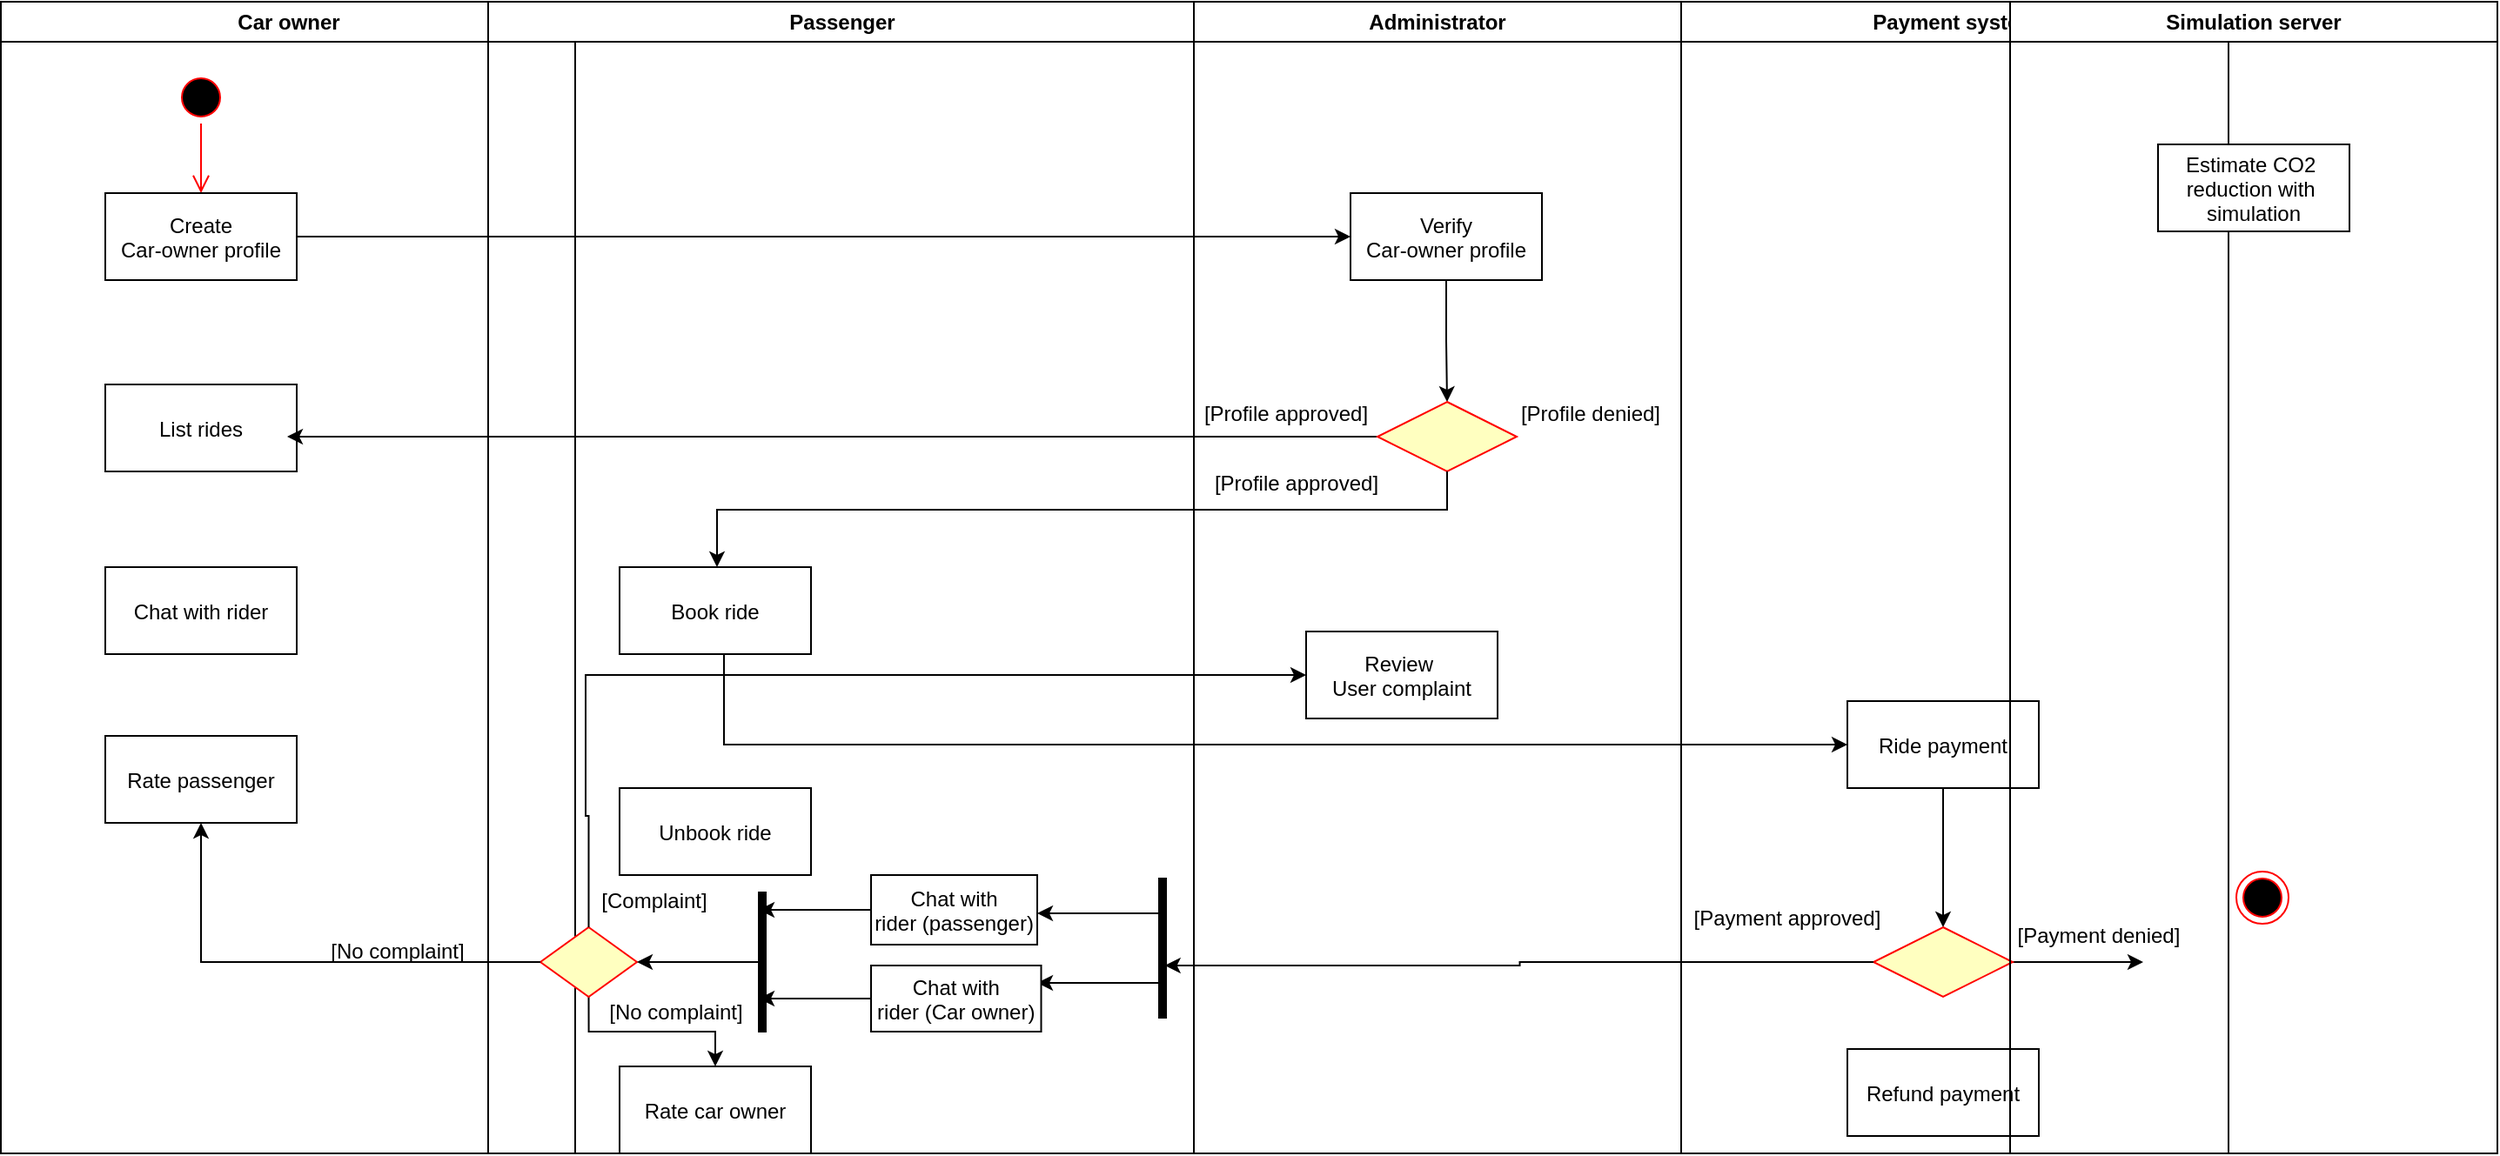 <mxfile version="24.7.14">
  <diagram name="Page-1" id="e7e014a7-5840-1c2e-5031-d8a46d1fe8dd">
    <mxGraphModel dx="786" dy="475" grid="1" gridSize="10" guides="1" tooltips="1" connect="1" arrows="1" fold="1" page="1" pageScale="1" pageWidth="1169" pageHeight="826" background="none" math="0" shadow="0">
      <root>
        <mxCell id="0" />
        <mxCell id="1" parent="0" />
        <mxCell id="2" value="Car owner" style="swimlane;whiteSpace=wrap" parent="1" vertex="1">
          <mxGeometry x="164.5" y="128" width="330" height="662" as="geometry" />
        </mxCell>
        <mxCell id="5" value="" style="ellipse;shape=startState;fillColor=#000000;strokeColor=#ff0000;" parent="2" vertex="1">
          <mxGeometry x="100" y="40" width="30" height="30" as="geometry" />
        </mxCell>
        <mxCell id="6" value="" style="edgeStyle=elbowEdgeStyle;elbow=horizontal;verticalAlign=bottom;endArrow=open;endSize=8;strokeColor=#FF0000;endFill=1;rounded=0" parent="2" source="5" target="7" edge="1">
          <mxGeometry x="100" y="40" as="geometry">
            <mxPoint x="115" y="110" as="targetPoint" />
          </mxGeometry>
        </mxCell>
        <mxCell id="7" value="Create&#xa;Car-owner profile" style="" parent="2" vertex="1">
          <mxGeometry x="60" y="110" width="110" height="50" as="geometry" />
        </mxCell>
        <mxCell id="8" value="List rides" style="" parent="2" vertex="1">
          <mxGeometry x="60" y="220" width="110" height="50" as="geometry" />
        </mxCell>
        <mxCell id="10" value="Chat with rider" style="" parent="2" vertex="1">
          <mxGeometry x="60" y="325" width="110" height="50" as="geometry" />
        </mxCell>
        <mxCell id="pMBLiP_Nho2F4OluPu5k-53" value="Rate passenger" style="" parent="2" vertex="1">
          <mxGeometry x="60" y="422" width="110" height="50" as="geometry" />
        </mxCell>
        <mxCell id="pMBLiP_Nho2F4OluPu5k-58" style="edgeStyle=orthogonalEdgeStyle;rounded=0;orthogonalLoop=1;jettySize=auto;html=1;entryX=0.868;entryY=0.6;entryDx=0;entryDy=0;entryPerimeter=0;exitX=0;exitY=0.5;exitDx=0;exitDy=0;" parent="2" edge="1" source="21">
          <mxGeometry relative="1" as="geometry">
            <mxPoint x="674.52" y="250" as="sourcePoint" />
            <mxPoint x="164.5" y="250" as="targetPoint" />
          </mxGeometry>
        </mxCell>
        <mxCell id="kzkmn17KLLuDVO7qfpu3-67" value="[No complaint]" style="text;html=1;align=center;verticalAlign=middle;whiteSpace=wrap;rounded=0;" vertex="1" parent="2">
          <mxGeometry x="175.5" y="532" width="104.5" height="28" as="geometry" />
        </mxCell>
        <mxCell id="3" value="Passenger" style="swimlane;whiteSpace=wrap;startSize=23;" parent="1" vertex="1">
          <mxGeometry x="444.5" y="128" width="405.5" height="662" as="geometry" />
        </mxCell>
        <mxCell id="pMBLiP_Nho2F4OluPu5k-71" style="edgeStyle=elbowEdgeStyle;rounded=0;orthogonalLoop=1;jettySize=auto;html=1;entryX=0;entryY=0.5;entryDx=0;entryDy=0;" parent="3" target="pMBLiP_Nho2F4OluPu5k-73" edge="1">
          <mxGeometry relative="1" as="geometry">
            <mxPoint x="595.5" y="427" as="targetPoint" />
            <mxPoint x="135.5" y="375" as="sourcePoint" />
            <Array as="points">
              <mxPoint x="135.5" y="412" />
            </Array>
          </mxGeometry>
        </mxCell>
        <mxCell id="30" value="Book ride" style="" parent="3" vertex="1">
          <mxGeometry x="75.5" y="325" width="110" height="50" as="geometry" />
        </mxCell>
        <mxCell id="pMBLiP_Nho2F4OluPu5k-68" value="Unbook ride" style="" parent="3" vertex="1">
          <mxGeometry x="75.5" y="452" width="110" height="50" as="geometry" />
        </mxCell>
        <mxCell id="pMBLiP_Nho2F4OluPu5k-70" value="Rate car owner" style="" parent="3" vertex="1">
          <mxGeometry x="75.5" y="612" width="110" height="50" as="geometry" />
        </mxCell>
        <mxCell id="kzkmn17KLLuDVO7qfpu3-65" style="edgeStyle=orthogonalEdgeStyle;rounded=0;orthogonalLoop=1;jettySize=auto;html=1;exitX=0.5;exitY=1;exitDx=0;exitDy=0;entryX=0.5;entryY=0;entryDx=0;entryDy=0;" edge="1" parent="3" source="kzkmn17KLLuDVO7qfpu3-62" target="pMBLiP_Nho2F4OluPu5k-70">
          <mxGeometry relative="1" as="geometry">
            <mxPoint x="57.5" y="602" as="targetPoint" />
          </mxGeometry>
        </mxCell>
        <mxCell id="kzkmn17KLLuDVO7qfpu3-62" value="" style="rhombus;fillColor=#ffffc0;strokeColor=#ff0000;" vertex="1" parent="3">
          <mxGeometry x="30" y="532" width="55.5" height="40" as="geometry" />
        </mxCell>
        <mxCell id="kzkmn17KLLuDVO7qfpu3-44" style="edgeStyle=orthogonalEdgeStyle;rounded=0;orthogonalLoop=1;jettySize=auto;html=1;" edge="1" parent="3">
          <mxGeometry relative="1" as="geometry">
            <mxPoint x="315.5" y="564" as="targetPoint" />
            <mxPoint x="386" y="564" as="sourcePoint" />
            <Array as="points">
              <mxPoint x="315.5" y="564" />
              <mxPoint x="315.5" y="564" />
            </Array>
          </mxGeometry>
        </mxCell>
        <mxCell id="kzkmn17KLLuDVO7qfpu3-45" style="edgeStyle=orthogonalEdgeStyle;rounded=0;orthogonalLoop=1;jettySize=auto;html=1;" edge="1" parent="3">
          <mxGeometry relative="1" as="geometry">
            <mxPoint x="315.5" y="524" as="targetPoint" />
            <mxPoint x="386" y="524" as="sourcePoint" />
          </mxGeometry>
        </mxCell>
        <mxCell id="kzkmn17KLLuDVO7qfpu3-52" style="edgeStyle=orthogonalEdgeStyle;rounded=0;orthogonalLoop=1;jettySize=auto;html=1;" edge="1" parent="3" source="kzkmn17KLLuDVO7qfpu3-46">
          <mxGeometry relative="1" as="geometry">
            <mxPoint x="155.5" y="522" as="targetPoint" />
          </mxGeometry>
        </mxCell>
        <mxCell id="kzkmn17KLLuDVO7qfpu3-46" value="Chat with&#xa;rider (passenger)" style="" vertex="1" parent="3">
          <mxGeometry x="220" y="502" width="95.5" height="40" as="geometry" />
        </mxCell>
        <mxCell id="kzkmn17KLLuDVO7qfpu3-57" style="edgeStyle=orthogonalEdgeStyle;rounded=0;orthogonalLoop=1;jettySize=auto;html=1;" edge="1" parent="3" source="kzkmn17KLLuDVO7qfpu3-47">
          <mxGeometry relative="1" as="geometry">
            <mxPoint x="155.5" y="573" as="targetPoint" />
          </mxGeometry>
        </mxCell>
        <mxCell id="kzkmn17KLLuDVO7qfpu3-47" value="Chat with&#xa;rider (Car owner)" style="" vertex="1" parent="3">
          <mxGeometry x="220" y="554" width="97.75" height="38" as="geometry" />
        </mxCell>
        <mxCell id="kzkmn17KLLuDVO7qfpu3-61" style="edgeStyle=orthogonalEdgeStyle;rounded=0;orthogonalLoop=1;jettySize=auto;html=1;" edge="1" parent="3" source="kzkmn17KLLuDVO7qfpu3-54">
          <mxGeometry relative="1" as="geometry">
            <mxPoint x="85.5" y="552" as="targetPoint" />
          </mxGeometry>
        </mxCell>
        <mxCell id="kzkmn17KLLuDVO7qfpu3-54" value="" style="shape=rect;html=1;fillColor=strokeColor;verticalLabelPosition=bottom;verticalAlignment=top;flipH=1;" vertex="1" parent="3">
          <mxGeometry x="155.5" y="512" width="4" height="80" as="geometry" />
        </mxCell>
        <mxCell id="kzkmn17KLLuDVO7qfpu3-33" value="" style="shape=rect;html=1;fillColor=strokeColor;verticalLabelPosition=bottom;verticalAlignment=top;flipH=1;" vertex="1" parent="3">
          <mxGeometry x="385.5" y="504" width="4" height="80" as="geometry" />
        </mxCell>
        <mxCell id="kzkmn17KLLuDVO7qfpu3-68" value="[No complaint]" style="text;html=1;align=center;verticalAlign=middle;whiteSpace=wrap;rounded=0;" vertex="1" parent="3">
          <mxGeometry x="65.5" y="572" width="84.5" height="18" as="geometry" />
        </mxCell>
        <mxCell id="kzkmn17KLLuDVO7qfpu3-69" value="[Complaint]" style="text;html=1;align=center;verticalAlign=middle;whiteSpace=wrap;rounded=0;" vertex="1" parent="3">
          <mxGeometry x="65.5" y="502" width="60" height="30" as="geometry" />
        </mxCell>
        <mxCell id="4" value="Administrator" style="swimlane;whiteSpace=wrap;startSize=23;" parent="1" vertex="1">
          <mxGeometry x="850" y="128" width="280" height="662" as="geometry" />
        </mxCell>
        <mxCell id="33" value="Review &#xa;User complaint" style="" parent="4" vertex="1">
          <mxGeometry x="64.5" y="362" width="110" height="50" as="geometry" />
        </mxCell>
        <mxCell id="pMBLiP_Nho2F4OluPu5k-57" style="edgeStyle=orthogonalEdgeStyle;rounded=0;orthogonalLoop=1;jettySize=auto;html=1;entryX=0.5;entryY=0;entryDx=0;entryDy=0;" parent="4" source="pMBLiP_Nho2F4OluPu5k-54" target="21" edge="1">
          <mxGeometry relative="1" as="geometry" />
        </mxCell>
        <mxCell id="pMBLiP_Nho2F4OluPu5k-54" value="Verify&#xa;Car-owner profile" style="" parent="4" vertex="1">
          <mxGeometry x="90" y="110" width="110" height="50" as="geometry" />
        </mxCell>
        <mxCell id="21" value="" style="rhombus;fillColor=#ffffc0;strokeColor=#ff0000;" parent="4" vertex="1">
          <mxGeometry x="105.5" y="230" width="80" height="40" as="geometry" />
        </mxCell>
        <mxCell id="pMBLiP_Nho2F4OluPu5k-60" value="[Profile approved]" style="text;html=1;align=center;verticalAlign=middle;whiteSpace=wrap;rounded=0;" parent="4" vertex="1">
          <mxGeometry y="222" width="105.5" height="30" as="geometry" />
        </mxCell>
        <mxCell id="pMBLiP_Nho2F4OluPu5k-61" value="[Profile denied]" style="text;html=1;align=center;verticalAlign=middle;whiteSpace=wrap;rounded=0;" parent="4" vertex="1">
          <mxGeometry x="174.5" y="222" width="105.5" height="30" as="geometry" />
        </mxCell>
        <mxCell id="pMBLiP_Nho2F4OluPu5k-67" value="[Profile approved]" style="text;html=1;align=center;verticalAlign=middle;whiteSpace=wrap;rounded=0;" parent="4" vertex="1">
          <mxGeometry x="5.5" y="262" width="105.5" height="30" as="geometry" />
        </mxCell>
        <mxCell id="pMBLiP_Nho2F4OluPu5k-41" value="Payment system" style="swimlane;whiteSpace=wrap;startSize=23;" parent="1" vertex="1">
          <mxGeometry x="1130" y="128" width="314.5" height="662" as="geometry" />
        </mxCell>
        <mxCell id="pMBLiP_Nho2F4OluPu5k-74" style="edgeStyle=orthogonalEdgeStyle;rounded=0;orthogonalLoop=1;jettySize=auto;html=1;" parent="pMBLiP_Nho2F4OluPu5k-41" source="pMBLiP_Nho2F4OluPu5k-73" edge="1">
          <mxGeometry relative="1" as="geometry">
            <mxPoint x="150.5" y="532" as="targetPoint" />
          </mxGeometry>
        </mxCell>
        <mxCell id="pMBLiP_Nho2F4OluPu5k-73" value="Ride payment" style="" parent="pMBLiP_Nho2F4OluPu5k-41" vertex="1">
          <mxGeometry x="95.5" y="402" width="110" height="50" as="geometry" />
        </mxCell>
        <mxCell id="pMBLiP_Nho2F4OluPu5k-80" style="edgeStyle=orthogonalEdgeStyle;rounded=0;orthogonalLoop=1;jettySize=auto;html=1;" parent="pMBLiP_Nho2F4OluPu5k-41" source="pMBLiP_Nho2F4OluPu5k-75" edge="1">
          <mxGeometry relative="1" as="geometry">
            <mxPoint x="265.5" y="552" as="targetPoint" />
          </mxGeometry>
        </mxCell>
        <mxCell id="pMBLiP_Nho2F4OluPu5k-75" value="" style="rhombus;fillColor=#ffffc0;strokeColor=#ff0000;" parent="pMBLiP_Nho2F4OluPu5k-41" vertex="1">
          <mxGeometry x="110.5" y="532" width="80" height="40" as="geometry" />
        </mxCell>
        <mxCell id="pMBLiP_Nho2F4OluPu5k-79" value="[Payment approved]" style="text;html=1;align=center;verticalAlign=middle;whiteSpace=wrap;rounded=0;" parent="pMBLiP_Nho2F4OluPu5k-41" vertex="1">
          <mxGeometry x="-14.5" y="512" width="150" height="30" as="geometry" />
        </mxCell>
        <mxCell id="pMBLiP_Nho2F4OluPu5k-81" value="[Payment denied]" style="text;html=1;align=center;verticalAlign=middle;whiteSpace=wrap;rounded=0;" parent="pMBLiP_Nho2F4OluPu5k-41" vertex="1">
          <mxGeometry x="164.5" y="522" width="150" height="30" as="geometry" />
        </mxCell>
        <mxCell id="pMBLiP_Nho2F4OluPu5k-82" value="Refund payment" style="" parent="pMBLiP_Nho2F4OluPu5k-41" vertex="1">
          <mxGeometry x="95.5" y="602" width="110" height="50" as="geometry" />
        </mxCell>
        <mxCell id="pMBLiP_Nho2F4OluPu5k-47" value="Simulation server" style="swimlane;whiteSpace=wrap;startSize=23;" parent="1" vertex="1">
          <mxGeometry x="1319" y="128" width="280" height="662" as="geometry" />
        </mxCell>
        <mxCell id="pMBLiP_Nho2F4OluPu5k-51" value="" style="ellipse;shape=endState;fillColor=#000000;strokeColor=#ff0000" parent="pMBLiP_Nho2F4OluPu5k-47" vertex="1">
          <mxGeometry x="130" y="500" width="30" height="30" as="geometry" />
        </mxCell>
        <mxCell id="rcudk_nzSlbvQskCSMdP-38" value="Estimate CO2 &#xa;reduction with &#xa;simulation" style="" parent="pMBLiP_Nho2F4OluPu5k-47" vertex="1">
          <mxGeometry x="85" y="82" width="110" height="50" as="geometry" />
        </mxCell>
        <mxCell id="pMBLiP_Nho2F4OluPu5k-56" style="edgeStyle=orthogonalEdgeStyle;rounded=0;orthogonalLoop=1;jettySize=auto;html=1;entryX=0;entryY=0.5;entryDx=0;entryDy=0;" parent="1" source="7" target="pMBLiP_Nho2F4OluPu5k-54" edge="1">
          <mxGeometry relative="1" as="geometry" />
        </mxCell>
        <mxCell id="kzkmn17KLLuDVO7qfpu3-63" style="edgeStyle=orthogonalEdgeStyle;rounded=0;orthogonalLoop=1;jettySize=auto;html=1;entryX=0.167;entryY=0.625;entryDx=0;entryDy=0;entryPerimeter=0;" edge="1" parent="1" source="pMBLiP_Nho2F4OluPu5k-75" target="kzkmn17KLLuDVO7qfpu3-33">
          <mxGeometry relative="1" as="geometry" />
        </mxCell>
        <mxCell id="kzkmn17KLLuDVO7qfpu3-64" style="edgeStyle=orthogonalEdgeStyle;rounded=0;orthogonalLoop=1;jettySize=auto;html=1;entryX=0.5;entryY=1;entryDx=0;entryDy=0;" edge="1" parent="1" source="kzkmn17KLLuDVO7qfpu3-62" target="pMBLiP_Nho2F4OluPu5k-53">
          <mxGeometry relative="1" as="geometry">
            <mxPoint x="280" y="680" as="targetPoint" />
          </mxGeometry>
        </mxCell>
        <mxCell id="kzkmn17KLLuDVO7qfpu3-66" style="edgeStyle=orthogonalEdgeStyle;rounded=0;orthogonalLoop=1;jettySize=auto;html=1;entryX=0;entryY=0.5;entryDx=0;entryDy=0;" edge="1" parent="1" source="kzkmn17KLLuDVO7qfpu3-62" target="33">
          <mxGeometry relative="1" as="geometry">
            <mxPoint x="500" y="530" as="targetPoint" />
            <Array as="points">
              <mxPoint x="502.5" y="596" />
              <mxPoint x="500.5" y="596" />
              <mxPoint x="500.5" y="515" />
            </Array>
          </mxGeometry>
        </mxCell>
        <mxCell id="pMBLiP_Nho2F4OluPu5k-64" style="edgeStyle=orthogonalEdgeStyle;rounded=0;orthogonalLoop=1;jettySize=auto;html=1;exitX=0.5;exitY=1;exitDx=0;exitDy=0;" parent="1" target="30" edge="1" source="21">
          <mxGeometry relative="1" as="geometry">
            <mxPoint x="640" y="450" as="targetPoint" />
            <mxPoint x="990" y="420" as="sourcePoint" />
            <Array as="points">
              <mxPoint x="996" y="420" />
              <mxPoint x="576" y="420" />
            </Array>
          </mxGeometry>
        </mxCell>
      </root>
    </mxGraphModel>
  </diagram>
</mxfile>

